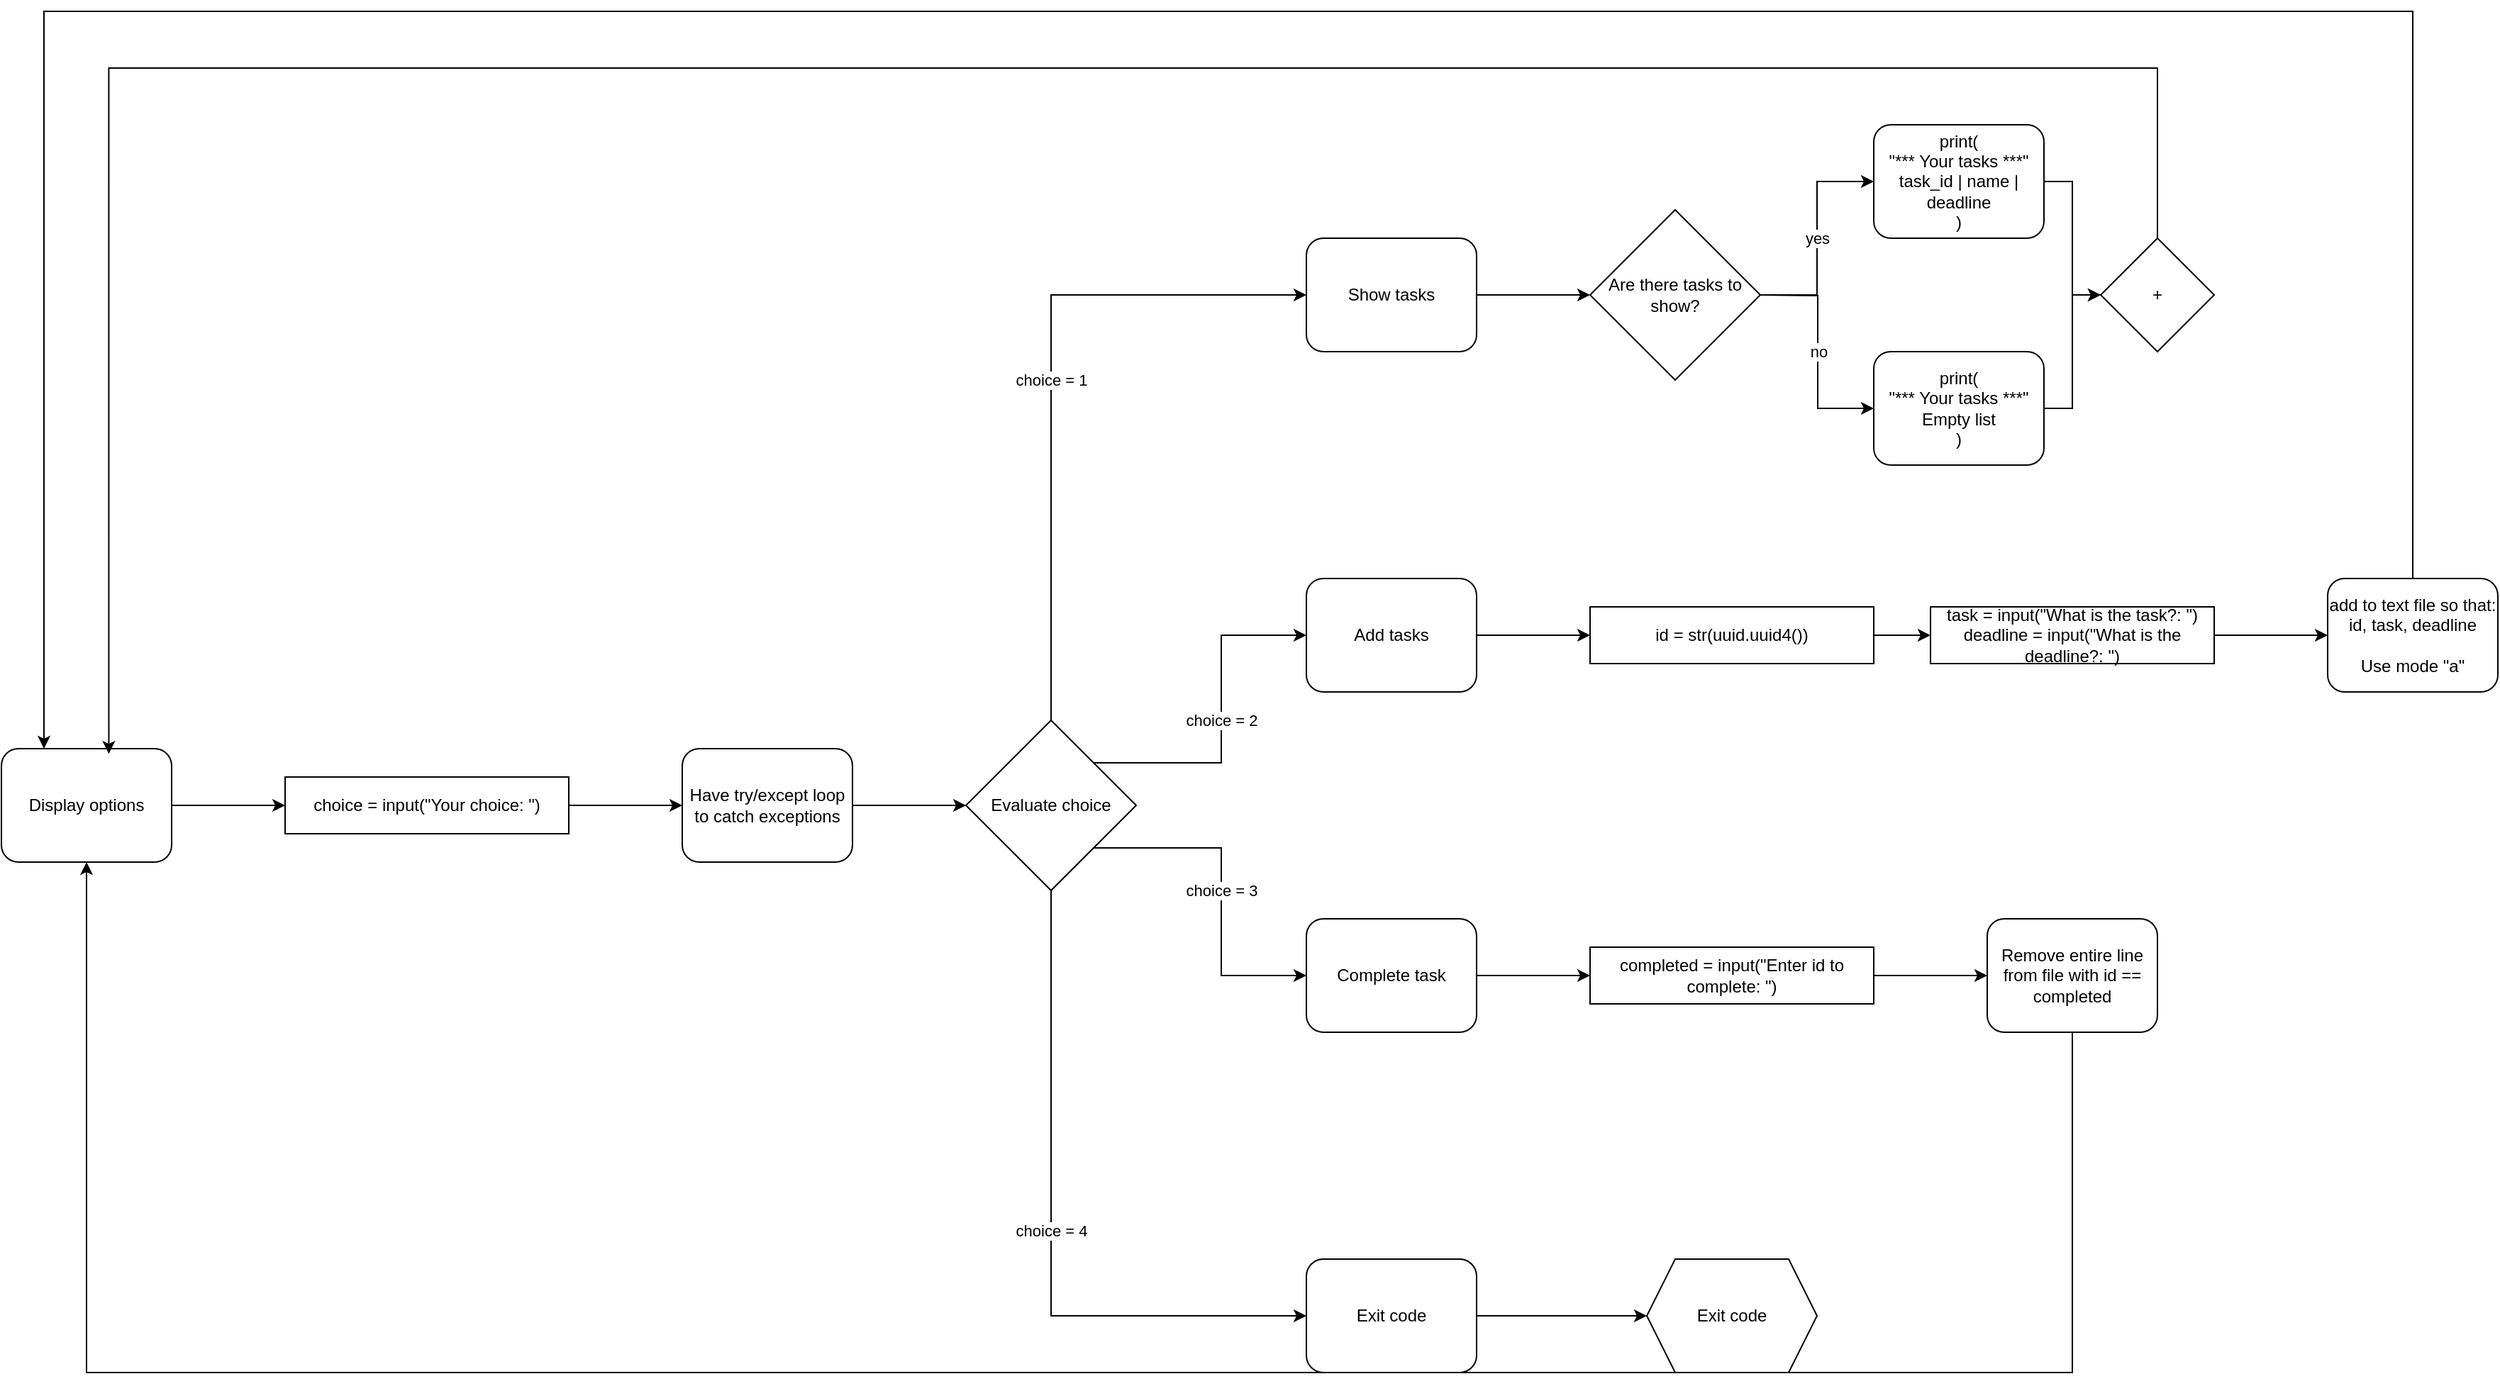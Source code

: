 <mxfile version="24.8.6">
  <diagram name="Page-1" id="HojYB_Eo_QsJI_ebBsBZ">
    <mxGraphModel dx="1235" dy="1775" grid="1" gridSize="10" guides="1" tooltips="1" connect="1" arrows="1" fold="1" page="1" pageScale="1" pageWidth="850" pageHeight="1100" math="0" shadow="0">
      <root>
        <mxCell id="0" />
        <mxCell id="1" parent="0" />
        <mxCell id="Kfgg7FNH0jArBQVpmEE0-3" style="edgeStyle=orthogonalEdgeStyle;rounded=0;orthogonalLoop=1;jettySize=auto;html=1;entryX=0;entryY=0.5;entryDx=0;entryDy=0;" parent="1" source="Kfgg7FNH0jArBQVpmEE0-1" target="Kfgg7FNH0jArBQVpmEE0-2" edge="1">
          <mxGeometry relative="1" as="geometry" />
        </mxCell>
        <mxCell id="Kfgg7FNH0jArBQVpmEE0-1" value="Display options" style="rounded=1;whiteSpace=wrap;html=1;" parent="1" vertex="1">
          <mxGeometry x="40" y="240" width="120" height="80" as="geometry" />
        </mxCell>
        <mxCell id="Kfgg7FNH0jArBQVpmEE0-5" style="edgeStyle=orthogonalEdgeStyle;rounded=0;orthogonalLoop=1;jettySize=auto;html=1;entryX=0;entryY=0.5;entryDx=0;entryDy=0;" parent="1" source="Kfgg7FNH0jArBQVpmEE0-2" target="Kfgg7FNH0jArBQVpmEE0-4" edge="1">
          <mxGeometry relative="1" as="geometry" />
        </mxCell>
        <mxCell id="Kfgg7FNH0jArBQVpmEE0-2" value="choice = input(&quot;Your choice: &quot;)" style="rounded=0;whiteSpace=wrap;html=1;" parent="1" vertex="1">
          <mxGeometry x="240" y="260" width="200" height="40" as="geometry" />
        </mxCell>
        <mxCell id="Kfgg7FNH0jArBQVpmEE0-7" style="edgeStyle=orthogonalEdgeStyle;rounded=0;orthogonalLoop=1;jettySize=auto;html=1;entryX=0;entryY=0.5;entryDx=0;entryDy=0;" parent="1" source="Kfgg7FNH0jArBQVpmEE0-4" target="Kfgg7FNH0jArBQVpmEE0-6" edge="1">
          <mxGeometry relative="1" as="geometry" />
        </mxCell>
        <mxCell id="Kfgg7FNH0jArBQVpmEE0-4" value="Have try/except loop to catch exceptions" style="rounded=1;whiteSpace=wrap;html=1;" parent="1" vertex="1">
          <mxGeometry x="520" y="240" width="120" height="80" as="geometry" />
        </mxCell>
        <mxCell id="Kfgg7FNH0jArBQVpmEE0-13" value="choice = 1" style="edgeStyle=orthogonalEdgeStyle;rounded=0;orthogonalLoop=1;jettySize=auto;html=1;entryX=0;entryY=0.5;entryDx=0;entryDy=0;exitX=0.5;exitY=0;exitDx=0;exitDy=0;" parent="1" source="Kfgg7FNH0jArBQVpmEE0-6" target="Kfgg7FNH0jArBQVpmEE0-9" edge="1">
          <mxGeometry relative="1" as="geometry" />
        </mxCell>
        <mxCell id="Kfgg7FNH0jArBQVpmEE0-14" value="choice = 2" style="edgeStyle=orthogonalEdgeStyle;rounded=0;orthogonalLoop=1;jettySize=auto;html=1;entryX=0;entryY=0.5;entryDx=0;entryDy=0;exitX=1;exitY=0;exitDx=0;exitDy=0;" parent="1" source="Kfgg7FNH0jArBQVpmEE0-6" target="Kfgg7FNH0jArBQVpmEE0-10" edge="1">
          <mxGeometry relative="1" as="geometry" />
        </mxCell>
        <mxCell id="Kfgg7FNH0jArBQVpmEE0-15" value="choice = 3" style="edgeStyle=orthogonalEdgeStyle;rounded=0;orthogonalLoop=1;jettySize=auto;html=1;entryX=0;entryY=0.5;entryDx=0;entryDy=0;exitX=1;exitY=1;exitDx=0;exitDy=0;" parent="1" source="Kfgg7FNH0jArBQVpmEE0-6" target="Kfgg7FNH0jArBQVpmEE0-11" edge="1">
          <mxGeometry relative="1" as="geometry" />
        </mxCell>
        <mxCell id="Kfgg7FNH0jArBQVpmEE0-16" value="choice = 4" style="edgeStyle=orthogonalEdgeStyle;rounded=0;orthogonalLoop=1;jettySize=auto;html=1;entryX=0;entryY=0.5;entryDx=0;entryDy=0;exitX=0.5;exitY=1;exitDx=0;exitDy=0;" parent="1" source="Kfgg7FNH0jArBQVpmEE0-6" target="Kfgg7FNH0jArBQVpmEE0-12" edge="1">
          <mxGeometry relative="1" as="geometry" />
        </mxCell>
        <mxCell id="Kfgg7FNH0jArBQVpmEE0-6" value="Evaluate choice" style="rhombus;whiteSpace=wrap;html=1;" parent="1" vertex="1">
          <mxGeometry x="720" y="220" width="120" height="120" as="geometry" />
        </mxCell>
        <mxCell id="Kfgg7FNH0jArBQVpmEE0-18" style="edgeStyle=orthogonalEdgeStyle;rounded=0;orthogonalLoop=1;jettySize=auto;html=1;entryX=0;entryY=0.5;entryDx=0;entryDy=0;" parent="1" source="Kfgg7FNH0jArBQVpmEE0-9" target="Kfgg7FNH0jArBQVpmEE0-17" edge="1">
          <mxGeometry relative="1" as="geometry" />
        </mxCell>
        <mxCell id="Kfgg7FNH0jArBQVpmEE0-9" value="Show tasks" style="rounded=1;whiteSpace=wrap;html=1;" parent="1" vertex="1">
          <mxGeometry x="960" y="-120" width="120" height="80" as="geometry" />
        </mxCell>
        <mxCell id="Kfgg7FNH0jArBQVpmEE0-27" style="edgeStyle=orthogonalEdgeStyle;rounded=0;orthogonalLoop=1;jettySize=auto;html=1;entryX=0;entryY=0.5;entryDx=0;entryDy=0;" parent="1" source="Kfgg7FNH0jArBQVpmEE0-10" target="Kfgg7FNH0jArBQVpmEE0-25" edge="1">
          <mxGeometry relative="1" as="geometry" />
        </mxCell>
        <mxCell id="Kfgg7FNH0jArBQVpmEE0-10" value="Add tasks" style="rounded=1;whiteSpace=wrap;html=1;" parent="1" vertex="1">
          <mxGeometry x="960" y="120" width="120" height="80" as="geometry" />
        </mxCell>
        <mxCell id="Kfgg7FNH0jArBQVpmEE0-32" style="edgeStyle=orthogonalEdgeStyle;rounded=0;orthogonalLoop=1;jettySize=auto;html=1;entryX=0;entryY=0.5;entryDx=0;entryDy=0;" parent="1" source="Kfgg7FNH0jArBQVpmEE0-11" target="Kfgg7FNH0jArBQVpmEE0-31" edge="1">
          <mxGeometry relative="1" as="geometry" />
        </mxCell>
        <mxCell id="Kfgg7FNH0jArBQVpmEE0-11" value="Complete task" style="rounded=1;whiteSpace=wrap;html=1;" parent="1" vertex="1">
          <mxGeometry x="960" y="360" width="120" height="80" as="geometry" />
        </mxCell>
        <mxCell id="Kfgg7FNH0jArBQVpmEE0-36" style="edgeStyle=orthogonalEdgeStyle;rounded=0;orthogonalLoop=1;jettySize=auto;html=1;entryX=0;entryY=0.5;entryDx=0;entryDy=0;" parent="1" source="Kfgg7FNH0jArBQVpmEE0-12" target="Kfgg7FNH0jArBQVpmEE0-35" edge="1">
          <mxGeometry relative="1" as="geometry" />
        </mxCell>
        <mxCell id="Kfgg7FNH0jArBQVpmEE0-12" value="Exit code" style="rounded=1;whiteSpace=wrap;html=1;" parent="1" vertex="1">
          <mxGeometry x="960" y="600" width="120" height="80" as="geometry" />
        </mxCell>
        <mxCell id="Kfgg7FNH0jArBQVpmEE0-21" value="no" style="edgeStyle=orthogonalEdgeStyle;rounded=0;orthogonalLoop=1;jettySize=auto;html=1;entryX=0;entryY=0.5;entryDx=0;entryDy=0;" parent="1" target="Kfgg7FNH0jArBQVpmEE0-20" edge="1">
          <mxGeometry relative="1" as="geometry">
            <mxPoint x="1280" y="-80" as="sourcePoint" />
          </mxGeometry>
        </mxCell>
        <mxCell id="Kfgg7FNH0jArBQVpmEE0-23" value="yes" style="edgeStyle=orthogonalEdgeStyle;rounded=0;orthogonalLoop=1;jettySize=auto;html=1;entryX=0;entryY=0.5;entryDx=0;entryDy=0;exitX=1;exitY=0.5;exitDx=0;exitDy=0;" parent="1" source="Kfgg7FNH0jArBQVpmEE0-17" target="Kfgg7FNH0jArBQVpmEE0-22" edge="1">
          <mxGeometry relative="1" as="geometry" />
        </mxCell>
        <mxCell id="Kfgg7FNH0jArBQVpmEE0-17" value="Are there tasks to show?" style="rhombus;whiteSpace=wrap;html=1;" parent="1" vertex="1">
          <mxGeometry x="1160" y="-140" width="120" height="120" as="geometry" />
        </mxCell>
        <mxCell id="Kfgg7FNH0jArBQVpmEE0-39" style="edgeStyle=orthogonalEdgeStyle;rounded=0;orthogonalLoop=1;jettySize=auto;html=1;" parent="1" source="Kfgg7FNH0jArBQVpmEE0-20" target="Kfgg7FNH0jArBQVpmEE0-37" edge="1">
          <mxGeometry relative="1" as="geometry" />
        </mxCell>
        <mxCell id="Kfgg7FNH0jArBQVpmEE0-20" value="print(&lt;div&gt;&quot;*** Your tasks ***&quot;&lt;/div&gt;&lt;div&gt;Empty list&lt;/div&gt;&lt;div&gt;)&lt;/div&gt;" style="rounded=1;whiteSpace=wrap;html=1;" parent="1" vertex="1">
          <mxGeometry x="1360" y="-40" width="120" height="80" as="geometry" />
        </mxCell>
        <mxCell id="Kfgg7FNH0jArBQVpmEE0-38" style="edgeStyle=orthogonalEdgeStyle;rounded=0;orthogonalLoop=1;jettySize=auto;html=1;entryX=0;entryY=0.5;entryDx=0;entryDy=0;" parent="1" source="Kfgg7FNH0jArBQVpmEE0-22" target="Kfgg7FNH0jArBQVpmEE0-37" edge="1">
          <mxGeometry relative="1" as="geometry" />
        </mxCell>
        <mxCell id="Kfgg7FNH0jArBQVpmEE0-22" value="print(&lt;div&gt;&quot;*** Your tasks ***&quot;&lt;/div&gt;&lt;div&gt;task_id | name | deadline&lt;/div&gt;&lt;div&gt;)&lt;/div&gt;" style="rounded=1;whiteSpace=wrap;html=1;" parent="1" vertex="1">
          <mxGeometry x="1360" y="-200" width="120" height="80" as="geometry" />
        </mxCell>
        <mxCell id="Kfgg7FNH0jArBQVpmEE0-28" style="edgeStyle=orthogonalEdgeStyle;rounded=0;orthogonalLoop=1;jettySize=auto;html=1;entryX=0;entryY=0.5;entryDx=0;entryDy=0;" parent="1" source="Kfgg7FNH0jArBQVpmEE0-25" target="Kfgg7FNH0jArBQVpmEE0-26" edge="1">
          <mxGeometry relative="1" as="geometry" />
        </mxCell>
        <mxCell id="Kfgg7FNH0jArBQVpmEE0-25" value="id = str(uuid.uuid4())" style="rounded=0;whiteSpace=wrap;html=1;" parent="1" vertex="1">
          <mxGeometry x="1160" y="140" width="200" height="40" as="geometry" />
        </mxCell>
        <mxCell id="Kfgg7FNH0jArBQVpmEE0-30" style="edgeStyle=orthogonalEdgeStyle;rounded=0;orthogonalLoop=1;jettySize=auto;html=1;entryX=0;entryY=0.5;entryDx=0;entryDy=0;" parent="1" source="Kfgg7FNH0jArBQVpmEE0-26" target="Kfgg7FNH0jArBQVpmEE0-29" edge="1">
          <mxGeometry relative="1" as="geometry" />
        </mxCell>
        <mxCell id="Kfgg7FNH0jArBQVpmEE0-26" value="task = input(&quot;What is the task?: &quot;)&lt;div&gt;deadline = input(&quot;What is the deadline?: &quot;)&lt;/div&gt;" style="rounded=0;whiteSpace=wrap;html=1;" parent="1" vertex="1">
          <mxGeometry x="1400" y="140" width="200" height="40" as="geometry" />
        </mxCell>
        <mxCell id="Kfgg7FNH0jArBQVpmEE0-42" style="edgeStyle=orthogonalEdgeStyle;rounded=0;orthogonalLoop=1;jettySize=auto;html=1;entryX=0.25;entryY=0;entryDx=0;entryDy=0;" parent="1" source="Kfgg7FNH0jArBQVpmEE0-29" target="Kfgg7FNH0jArBQVpmEE0-1" edge="1">
          <mxGeometry relative="1" as="geometry">
            <Array as="points">
              <mxPoint x="1740" y="-280" />
              <mxPoint x="70" y="-280" />
            </Array>
          </mxGeometry>
        </mxCell>
        <mxCell id="Kfgg7FNH0jArBQVpmEE0-29" value="add to text file so that:&lt;div&gt;id, task, deadline&lt;/div&gt;&lt;div&gt;&lt;br&gt;&lt;/div&gt;&lt;div&gt;Use mode &quot;a&quot;&lt;/div&gt;" style="rounded=1;whiteSpace=wrap;html=1;" parent="1" vertex="1">
          <mxGeometry x="1680" y="120" width="120" height="80" as="geometry" />
        </mxCell>
        <mxCell id="Kfgg7FNH0jArBQVpmEE0-34" style="edgeStyle=orthogonalEdgeStyle;rounded=0;orthogonalLoop=1;jettySize=auto;html=1;entryX=0;entryY=0.5;entryDx=0;entryDy=0;" parent="1" source="Kfgg7FNH0jArBQVpmEE0-31" target="Kfgg7FNH0jArBQVpmEE0-33" edge="1">
          <mxGeometry relative="1" as="geometry" />
        </mxCell>
        <mxCell id="Kfgg7FNH0jArBQVpmEE0-31" value="completed = input(&quot;Enter id to complete: &quot;)" style="rounded=0;whiteSpace=wrap;html=1;" parent="1" vertex="1">
          <mxGeometry x="1160" y="380" width="200" height="40" as="geometry" />
        </mxCell>
        <mxCell id="Kfgg7FNH0jArBQVpmEE0-43" style="edgeStyle=orthogonalEdgeStyle;rounded=0;orthogonalLoop=1;jettySize=auto;html=1;entryX=0.5;entryY=1;entryDx=0;entryDy=0;" parent="1" source="Kfgg7FNH0jArBQVpmEE0-33" target="Kfgg7FNH0jArBQVpmEE0-1" edge="1">
          <mxGeometry relative="1" as="geometry">
            <Array as="points">
              <mxPoint x="1500" y="680" />
              <mxPoint x="100" y="680" />
            </Array>
          </mxGeometry>
        </mxCell>
        <mxCell id="Kfgg7FNH0jArBQVpmEE0-33" value="Remove entire line from file with id == completed" style="rounded=1;whiteSpace=wrap;html=1;" parent="1" vertex="1">
          <mxGeometry x="1440" y="360" width="120" height="80" as="geometry" />
        </mxCell>
        <mxCell id="Kfgg7FNH0jArBQVpmEE0-35" value="Exit code" style="shape=hexagon;perimeter=hexagonPerimeter2;whiteSpace=wrap;html=1;fixedSize=1;" parent="1" vertex="1">
          <mxGeometry x="1200" y="600" width="120" height="80" as="geometry" />
        </mxCell>
        <mxCell id="Kfgg7FNH0jArBQVpmEE0-37" value="+" style="rhombus;whiteSpace=wrap;html=1;" parent="1" vertex="1">
          <mxGeometry x="1520" y="-120" width="80" height="80" as="geometry" />
        </mxCell>
        <mxCell id="Kfgg7FNH0jArBQVpmEE0-41" style="edgeStyle=orthogonalEdgeStyle;rounded=0;orthogonalLoop=1;jettySize=auto;html=1;entryX=0.631;entryY=0.045;entryDx=0;entryDy=0;entryPerimeter=0;" parent="1" source="Kfgg7FNH0jArBQVpmEE0-37" target="Kfgg7FNH0jArBQVpmEE0-1" edge="1">
          <mxGeometry relative="1" as="geometry">
            <Array as="points">
              <mxPoint x="1560" y="-240" />
              <mxPoint x="116" y="-240" />
            </Array>
          </mxGeometry>
        </mxCell>
      </root>
    </mxGraphModel>
  </diagram>
</mxfile>
